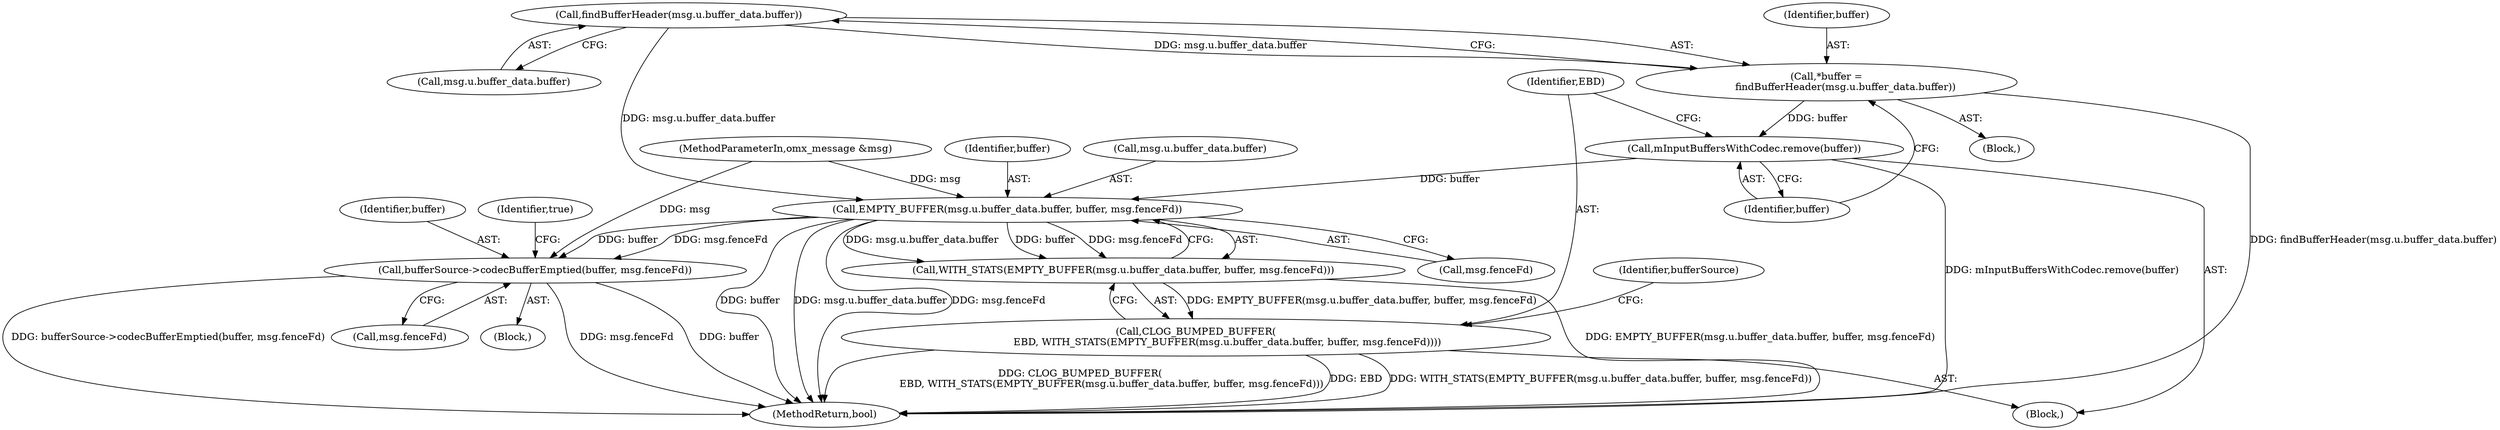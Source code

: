 digraph "1_Android_b351eabb428c7ca85a34513c64601f437923d576_8@del" {
"1000216" [label="(Call,findBufferHeader(msg.u.buffer_data.buffer))"];
"1000214" [label="(Call,*buffer =\n            findBufferHeader(msg.u.buffer_data.buffer))"];
"1000226" [label="(Call,mInputBuffersWithCodec.remove(buffer))"];
"1000231" [label="(Call,EMPTY_BUFFER(msg.u.buffer_data.buffer, buffer, msg.fenceFd))"];
"1000230" [label="(Call,WITH_STATS(EMPTY_BUFFER(msg.u.buffer_data.buffer, buffer, msg.fenceFd)))"];
"1000228" [label="(Call,CLOG_BUMPED_BUFFER(\n                    EBD, WITH_STATS(EMPTY_BUFFER(msg.u.buffer_data.buffer, buffer, msg.fenceFd))))"];
"1000248" [label="(Call,bufferSource->codecBufferEmptied(buffer, msg.fenceFd))"];
"1000232" [label="(Call,msg.u.buffer_data.buffer)"];
"1000215" [label="(Identifier,buffer)"];
"1000240" [label="(Call,msg.fenceFd)"];
"1000214" [label="(Call,*buffer =\n            findBufferHeader(msg.u.buffer_data.buffer))"];
"1000250" [label="(Call,msg.fenceFd)"];
"1000226" [label="(Call,mInputBuffersWithCodec.remove(buffer))"];
"1000257" [label="(MethodReturn,bool)"];
"1000229" [label="(Identifier,EBD)"];
"1000227" [label="(Identifier,buffer)"];
"1000249" [label="(Identifier,buffer)"];
"1000231" [label="(Call,EMPTY_BUFFER(msg.u.buffer_data.buffer, buffer, msg.fenceFd))"];
"1000248" [label="(Call,bufferSource->codecBufferEmptied(buffer, msg.fenceFd))"];
"1000254" [label="(Identifier,true)"];
"1000230" [label="(Call,WITH_STATS(EMPTY_BUFFER(msg.u.buffer_data.buffer, buffer, msg.fenceFd)))"];
"1000101" [label="(MethodParameterIn,omx_message &msg)"];
"1000247" [label="(Block,)"];
"1000217" [label="(Call,msg.u.buffer_data.buffer)"];
"1000228" [label="(Call,CLOG_BUMPED_BUFFER(\n                    EBD, WITH_STATS(EMPTY_BUFFER(msg.u.buffer_data.buffer, buffer, msg.fenceFd))))"];
"1000239" [label="(Identifier,buffer)"];
"1000224" [label="(Block,)"];
"1000212" [label="(Block,)"];
"1000216" [label="(Call,findBufferHeader(msg.u.buffer_data.buffer))"];
"1000245" [label="(Identifier,bufferSource)"];
"1000216" -> "1000214"  [label="AST: "];
"1000216" -> "1000217"  [label="CFG: "];
"1000217" -> "1000216"  [label="AST: "];
"1000214" -> "1000216"  [label="CFG: "];
"1000216" -> "1000214"  [label="DDG: msg.u.buffer_data.buffer"];
"1000216" -> "1000231"  [label="DDG: msg.u.buffer_data.buffer"];
"1000214" -> "1000212"  [label="AST: "];
"1000215" -> "1000214"  [label="AST: "];
"1000227" -> "1000214"  [label="CFG: "];
"1000214" -> "1000257"  [label="DDG: findBufferHeader(msg.u.buffer_data.buffer)"];
"1000214" -> "1000226"  [label="DDG: buffer"];
"1000226" -> "1000224"  [label="AST: "];
"1000226" -> "1000227"  [label="CFG: "];
"1000227" -> "1000226"  [label="AST: "];
"1000229" -> "1000226"  [label="CFG: "];
"1000226" -> "1000257"  [label="DDG: mInputBuffersWithCodec.remove(buffer)"];
"1000226" -> "1000231"  [label="DDG: buffer"];
"1000231" -> "1000230"  [label="AST: "];
"1000231" -> "1000240"  [label="CFG: "];
"1000232" -> "1000231"  [label="AST: "];
"1000239" -> "1000231"  [label="AST: "];
"1000240" -> "1000231"  [label="AST: "];
"1000230" -> "1000231"  [label="CFG: "];
"1000231" -> "1000257"  [label="DDG: buffer"];
"1000231" -> "1000257"  [label="DDG: msg.u.buffer_data.buffer"];
"1000231" -> "1000257"  [label="DDG: msg.fenceFd"];
"1000231" -> "1000230"  [label="DDG: msg.u.buffer_data.buffer"];
"1000231" -> "1000230"  [label="DDG: buffer"];
"1000231" -> "1000230"  [label="DDG: msg.fenceFd"];
"1000101" -> "1000231"  [label="DDG: msg"];
"1000231" -> "1000248"  [label="DDG: buffer"];
"1000231" -> "1000248"  [label="DDG: msg.fenceFd"];
"1000230" -> "1000228"  [label="AST: "];
"1000228" -> "1000230"  [label="CFG: "];
"1000230" -> "1000257"  [label="DDG: EMPTY_BUFFER(msg.u.buffer_data.buffer, buffer, msg.fenceFd)"];
"1000230" -> "1000228"  [label="DDG: EMPTY_BUFFER(msg.u.buffer_data.buffer, buffer, msg.fenceFd)"];
"1000228" -> "1000224"  [label="AST: "];
"1000229" -> "1000228"  [label="AST: "];
"1000245" -> "1000228"  [label="CFG: "];
"1000228" -> "1000257"  [label="DDG: CLOG_BUMPED_BUFFER(\n                    EBD, WITH_STATS(EMPTY_BUFFER(msg.u.buffer_data.buffer, buffer, msg.fenceFd)))"];
"1000228" -> "1000257"  [label="DDG: EBD"];
"1000228" -> "1000257"  [label="DDG: WITH_STATS(EMPTY_BUFFER(msg.u.buffer_data.buffer, buffer, msg.fenceFd))"];
"1000248" -> "1000247"  [label="AST: "];
"1000248" -> "1000250"  [label="CFG: "];
"1000249" -> "1000248"  [label="AST: "];
"1000250" -> "1000248"  [label="AST: "];
"1000254" -> "1000248"  [label="CFG: "];
"1000248" -> "1000257"  [label="DDG: bufferSource->codecBufferEmptied(buffer, msg.fenceFd)"];
"1000248" -> "1000257"  [label="DDG: msg.fenceFd"];
"1000248" -> "1000257"  [label="DDG: buffer"];
"1000101" -> "1000248"  [label="DDG: msg"];
}

